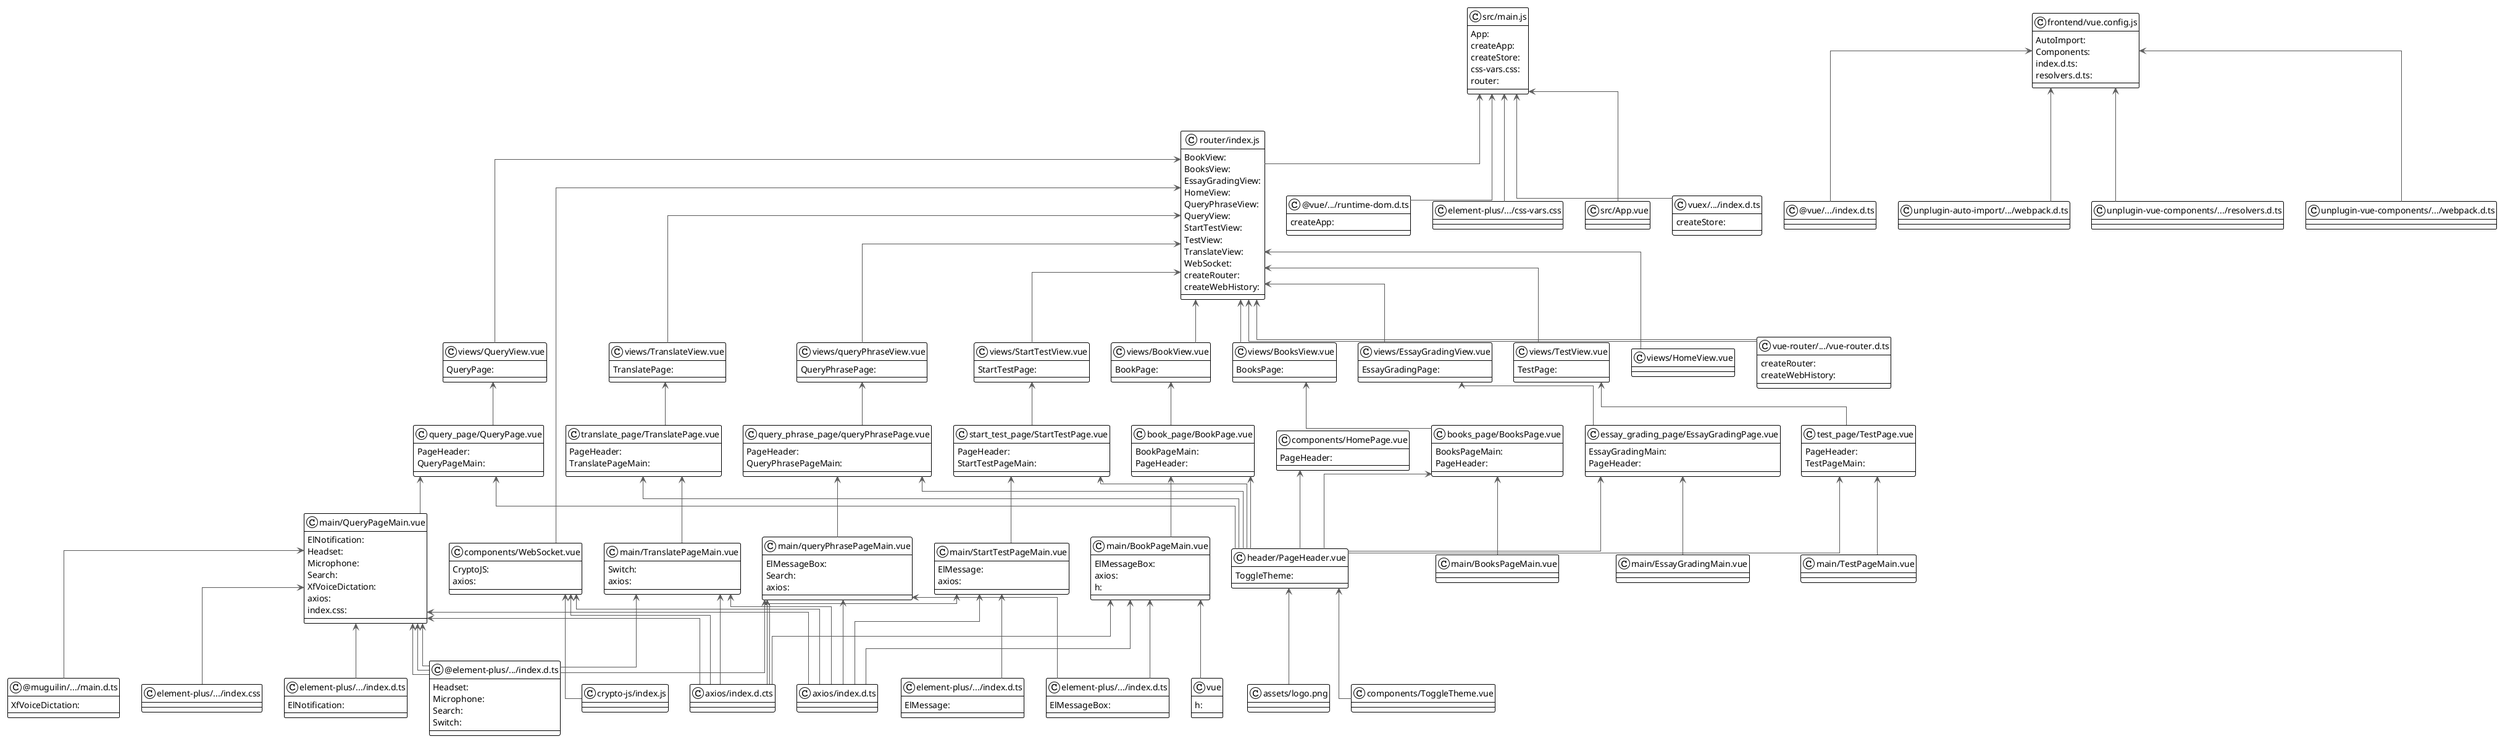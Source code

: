 @startuml
!theme plain
top to bottom direction
skinparam linetype ortho

class node45 as "@element-plus/.../index.d.ts" {
   Headset:
   Microphone:
   Search:
   Switch:
}
class node21 as "@muguilin/.../main.d.ts" {
   XfVoiceDictation:
}
class node40 as "@vue/.../index.d.ts"
class node10 as "@vue/.../runtime-dom.d.ts" {
   createApp:
}
class node39 as "assets/logo.png"
class node43 as "axios/index.d.cts"
class node8 as "axios/index.d.ts"
class node12 as "book_page/BookPage.vue" {
   BookPageMain:
   PageHeader:
}
class node47 as "books_page/BooksPage.vue" {
   BooksPageMain:
   PageHeader:
}
class node50 as "components/HomePage.vue" {
   PageHeader:
}
class node0 as "components/ToggleTheme.vue"
class node23 as "components/WebSocket.vue" {
   CryptoJS:
   axios:
}
class node34 as "crypto-js/index.js"
class node24 as "element-plus/.../css-vars.css"
class node20 as "element-plus/.../index.css"
class node33 as "element-plus/.../index.d.ts" {
   ElMessageBox:
}
class node36 as "element-plus/.../index.d.ts" {
   ElMessage:
}
class node38 as "element-plus/.../index.d.ts" {
   ElNotification:
}
class node42 as "essay_grading_page/EssayGradingPage.vue" {
   EssayGradingMain:
   PageHeader:
}
class node14 as "frontend/vue.config.js" {
   AutoImport:
   Components:
   index.d.ts:
   resolvers.d.ts:
}
class node16 as "header/PageHeader.vue" {
   ToggleTheme:
}
class node28 as "main/BookPageMain.vue" {
   ElMessageBox:
   axios:
   h:
}
class node4 as "main/BooksPageMain.vue"
class node15 as "main/EssayGradingMain.vue"
class node44 as "main/QueryPageMain.vue" {
   ElNotification:
   Headset:
   Microphone:
   Search:
   XfVoiceDictation:
   axios:
   index.css:
}
class node31 as "main/StartTestPageMain.vue" {
   ElMessage:
   axios:
}
class node35 as "main/TestPageMain.vue"
class node37 as "main/TranslatePageMain.vue" {
   Switch:
   axios:
}
class node5 as "main/queryPhrasePageMain.vue" {
   ElMessageBox:
   Search:
   axios:
}
class node41 as "query_page/QueryPage.vue" {
   PageHeader:
   QueryPageMain:
}
class node48 as "query_phrase_page/queryPhrasePage.vue" {
   PageHeader:
   QueryPhrasePageMain:
}
class node46 as "router/index.js" {
   BookView:
   BooksView:
   EssayGradingView:
   HomeView:
   QueryPhraseView:
   QueryView:
   StartTestView:
   TestView:
   TranslateView:
   WebSocket:
   createRouter:
   createWebHistory:
}
class node49 as "src/App.vue"
class node22 as "src/main.js" {
   App:
   createApp:
   createStore:
   css-vars.css:
   router:
}
class node1 as "start_test_page/StartTestPage.vue" {
   PageHeader:
   StartTestPageMain:
}
class node2 as "test_page/TestPage.vue" {
   PageHeader:
   TestPageMain:
}
class node7 as "translate_page/TranslatePage.vue" {
   PageHeader:
   TranslatePageMain:
}
class node3 as "unplugin-auto-import/.../webpack.d.ts"
class node6 as "unplugin-vue-components/.../resolvers.d.ts"
class node27 as "unplugin-vue-components/.../webpack.d.ts"
class node30 as "views/BookView.vue" {
   BookPage:
}
class node17 as "views/BooksView.vue" {
   BooksPage:
}
class node18 as "views/EssayGradingView.vue" {
   EssayGradingPage:
}
class node25 as "views/HomeView.vue"
class node11 as "views/QueryView.vue" {
   QueryPage:
}
class node29 as "views/StartTestView.vue" {
   StartTestPage:
}
class node26 as "views/TestView.vue" {
   TestPage:
}
class node51 as "views/TranslateView.vue" {
   TranslatePage:
}
class node9 as "views/queryPhraseView.vue" {
   QueryPhrasePage:
}
class vue {
   h:
}
class node19 as "vue-router/.../vue-router.d.ts" {
   createRouter:
   createWebHistory:
}
class node13 as "vuex/.../index.d.ts" {
   createStore:
}

node12  <-[#595959,plain]-  node16
node12  <-[#595959,plain]-  node28
node47  <-[#595959,plain]-  node16
node47  <-[#595959,plain]-  node4
node50  <-[#595959,plain]-  node16
node23  <-[#595959,plain]-  node43
node23  <-[#595959,plain]-  node8
node23  <-[#595959,plain]-  node34
node42  <-[#595959,plain]-  node16
node42  <-[#595959,plain]-  node15
node14  <-[#595959,plain]-  node40
node14  <-[#595959,plain]-  node3
node14  <-[#595959,plain]-  node6
node14  <-[#595959,plain]-  node27
node16  <-[#595959,plain]-  node39
node16  <-[#595959,plain]-  node0
node28  <-[#595959,plain]-  node43
node28  <-[#595959,plain]-  node8
node28  <-[#595959,plain]-  node33
node28  <-[#595959,plain]-  vue
node44  <-[#595959,plain]-  node45
node44  <-[#595959,plain]-  node45
node44  <-[#595959,plain]-  node45
node44  <-[#595959,plain]-  node21
node44  <-[#595959,plain]-  node43
node44  <-[#595959,plain]-  node8
node44  <-[#595959,plain]-  node20
node44  <-[#595959,plain]-  node38
node31  <-[#595959,plain]-  node43
node31  <-[#595959,plain]-  node8
node31  <-[#595959,plain]-  node36
node37  <-[#595959,plain]-  node45
node37  <-[#595959,plain]-  node43
node37  <-[#595959,plain]-  node8
node5   <-[#595959,plain]-  node45
node5   <-[#595959,plain]-  node43
node5   <-[#595959,plain]-  node8
node5   <-[#595959,plain]-  node33
node41  <-[#595959,plain]-  node16
node41  <-[#595959,plain]-  node44
node48  <-[#595959,plain]-  node16
node48  <-[#595959,plain]-  node5
node46  <-[#595959,plain]-  node23
node46  <-[#595959,plain]-  node30
node46  <-[#595959,plain]-  node17
node46  <-[#595959,plain]-  node18
node46  <-[#595959,plain]-  node25
node46  <-[#595959,plain]-  node11
node46  <-[#595959,plain]-  node29
node46  <-[#595959,plain]-  node26
node46  <-[#595959,plain]-  node51
node46  <-[#595959,plain]-  node9
node46  <-[#595959,plain]-  node19
node46  <-[#595959,plain]-  node19
node22  <-[#595959,plain]-  node10
node22  <-[#595959,plain]-  node24
node22  <-[#595959,plain]-  node46
node22  <-[#595959,plain]-  node49
node22  <-[#595959,plain]-  node13
node1   <-[#595959,plain]-  node16
node1   <-[#595959,plain]-  node31
node2   <-[#595959,plain]-  node16
node2   <-[#595959,plain]-  node35
node7   <-[#595959,plain]-  node16
node7   <-[#595959,plain]-  node37
node30  <-[#595959,plain]-  node12
node17  <-[#595959,plain]-  node47
node18  <-[#595959,plain]-  node42
node11  <-[#595959,plain]-  node41
node29  <-[#595959,plain]-  node1
node26  <-[#595959,plain]-  node2
node51  <-[#595959,plain]-  node7
node9   <-[#595959,plain]-  node48
@enduml
